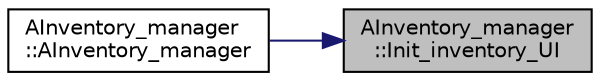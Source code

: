 digraph "AInventory_manager::Init_inventory_UI"
{
 // LATEX_PDF_SIZE
  edge [fontname="Helvetica",fontsize="10",labelfontname="Helvetica",labelfontsize="10"];
  node [fontname="Helvetica",fontsize="10",shape=record];
  rankdir="RL";
  Node1 [label="AInventory_manager\l::Init_inventory_UI",height=0.2,width=0.4,color="black", fillcolor="grey75", style="filled", fontcolor="black",tooltip="인벤토리 UI 초기화"];
  Node1 -> Node2 [dir="back",color="midnightblue",fontsize="10",style="solid",fontname="Helvetica"];
  Node2 [label="AInventory_manager\l::AInventory_manager",height=0.2,width=0.4,color="black", fillcolor="white", style="filled",URL="$class_a_inventory__manager.html#a971228756ea28493b14398aeacc3dfa6",tooltip=" "];
}
